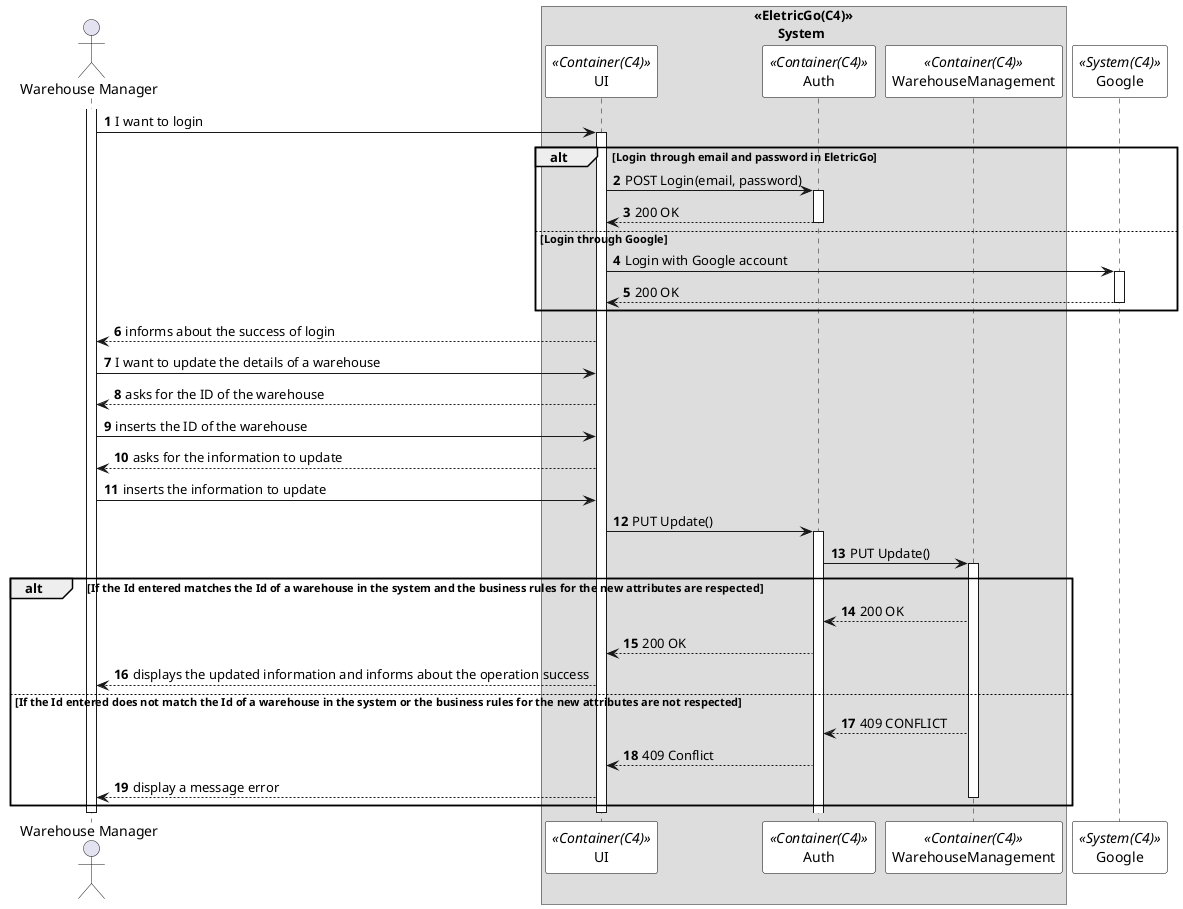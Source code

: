 @startuml updateWarehouseSD
autonumber

skinparam sequence {
ParticipantBorderColor black
ParticipantBackgroundColor white
}

actor "Warehouse Manager" as admin

box "<<EletricGo(C4)>>\n       System"
participant UI as UI <<Container(C4)>>
participant Auth as Auth <<Container(C4)>>
participant WarehouseManagement as  WM <<Container(C4)>>
end box
participant Google as Google <<System(C4)>>


activate admin
admin->UI: I want to login
activate UI

alt Login through email and password in EletricGo

UI -> Auth: POST Login(email, password)
activate Auth

Auth --> UI: 200 OK
deactivate Auth

else Login through Google

UI -> Google: Login with Google account
activate Google
Google --> UI: 200 OK
deactivate Google

end

UI --> admin: informs about the success of login

admin -> UI: I want to update the details of a warehouse


UI --> admin: asks for the ID of the warehouse


admin -> UI: inserts the ID of the warehouse


UI --> admin: asks for the information to update


admin -> UI: inserts the information to update


UI -> Auth: PUT Update()
activate Auth
Auth -> WM: PUT Update()
activate WM

alt If the Id entered matches the Id of a warehouse in the system and the business rules for the new attributes are respected


WM --> Auth : 200 OK 
Auth --> UI: 200 OK
UI --> admin: displays the updated information and informs about the operation success

else If the Id entered does not match the Id of a warehouse in the system or the business rules for the new attributes are not respected


WM --> Auth : 409 CONFLICT
Auth --> UI: 409 Conflict
UI --> admin: display a message error
deactivate WM

end

deactivate UI
deactivate admin


@enduml
